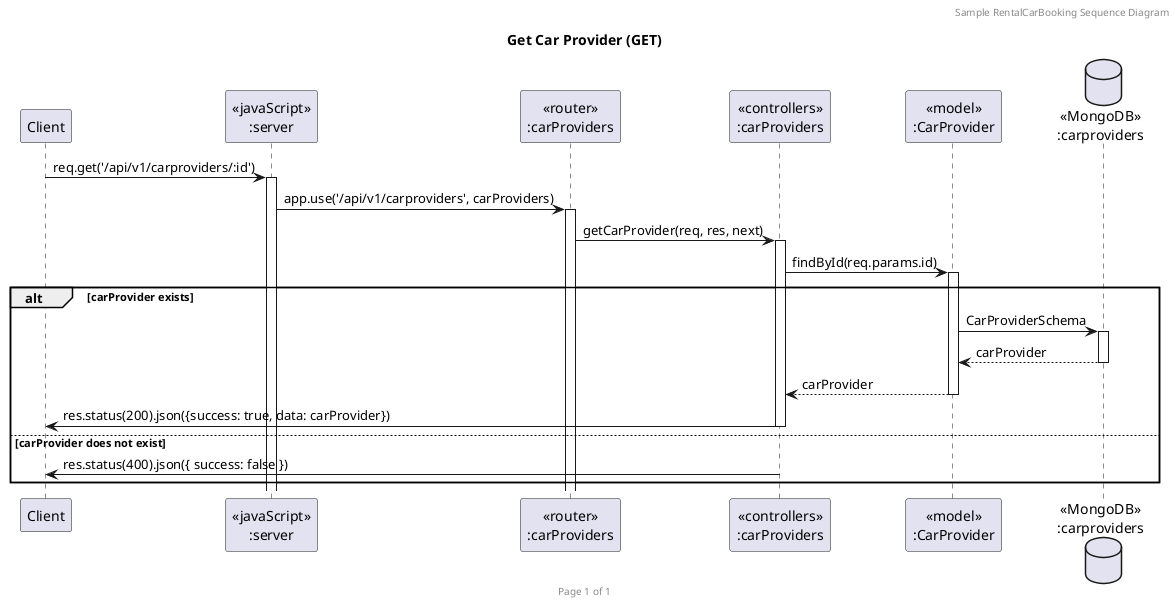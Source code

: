 @startuml Get Car Provider (GET)

header Sample RentalCarBooking Sequence Diagram
footer Page %page% of %lastpage%
title "Get Car Provider (GET)"

participant "Client" as client
participant "<<javaScript>>\n:server" as server
participant "<<router>>\n:carProviders" as routerCarProvider
participant "<<controllers>>\n:carProviders" as controllersCarProvider
participant "<<model>>\n:CarProvider" as modelCarProvider
database "<<MongoDB>>\n:carproviders" as CarProviderDatabase


client->server ++:req.get('/api/v1/carproviders/:id')
server->routerCarProvider ++:app.use('/api/v1/carproviders', carProviders)
routerCarProvider -> controllersCarProvider ++: getCarProvider(req, res, next)
controllersCarProvider->modelCarProvider ++: findById(req.params.id)

alt carProvider exists
  modelCarProvider ->CarProviderDatabase ++: CarProviderSchema
  CarProviderDatabase --> modelCarProvider --: carProvider
  controllersCarProvider <-- modelCarProvider --: carProvider
  controllersCarProvider->client --: res.status(200).json({success: true, data: carProvider})
else carProvider does not exist
  controllersCarProvider->client --: res.status(400).json({ success: false })
end

@enduml
